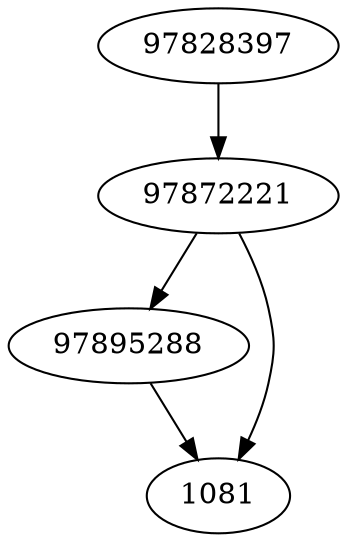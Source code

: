 strict digraph  {
97895288;
1081;
97872221;
97828397;
97895288 -> 1081;
97872221 -> 97895288;
97872221 -> 1081;
97828397 -> 97872221;
}
